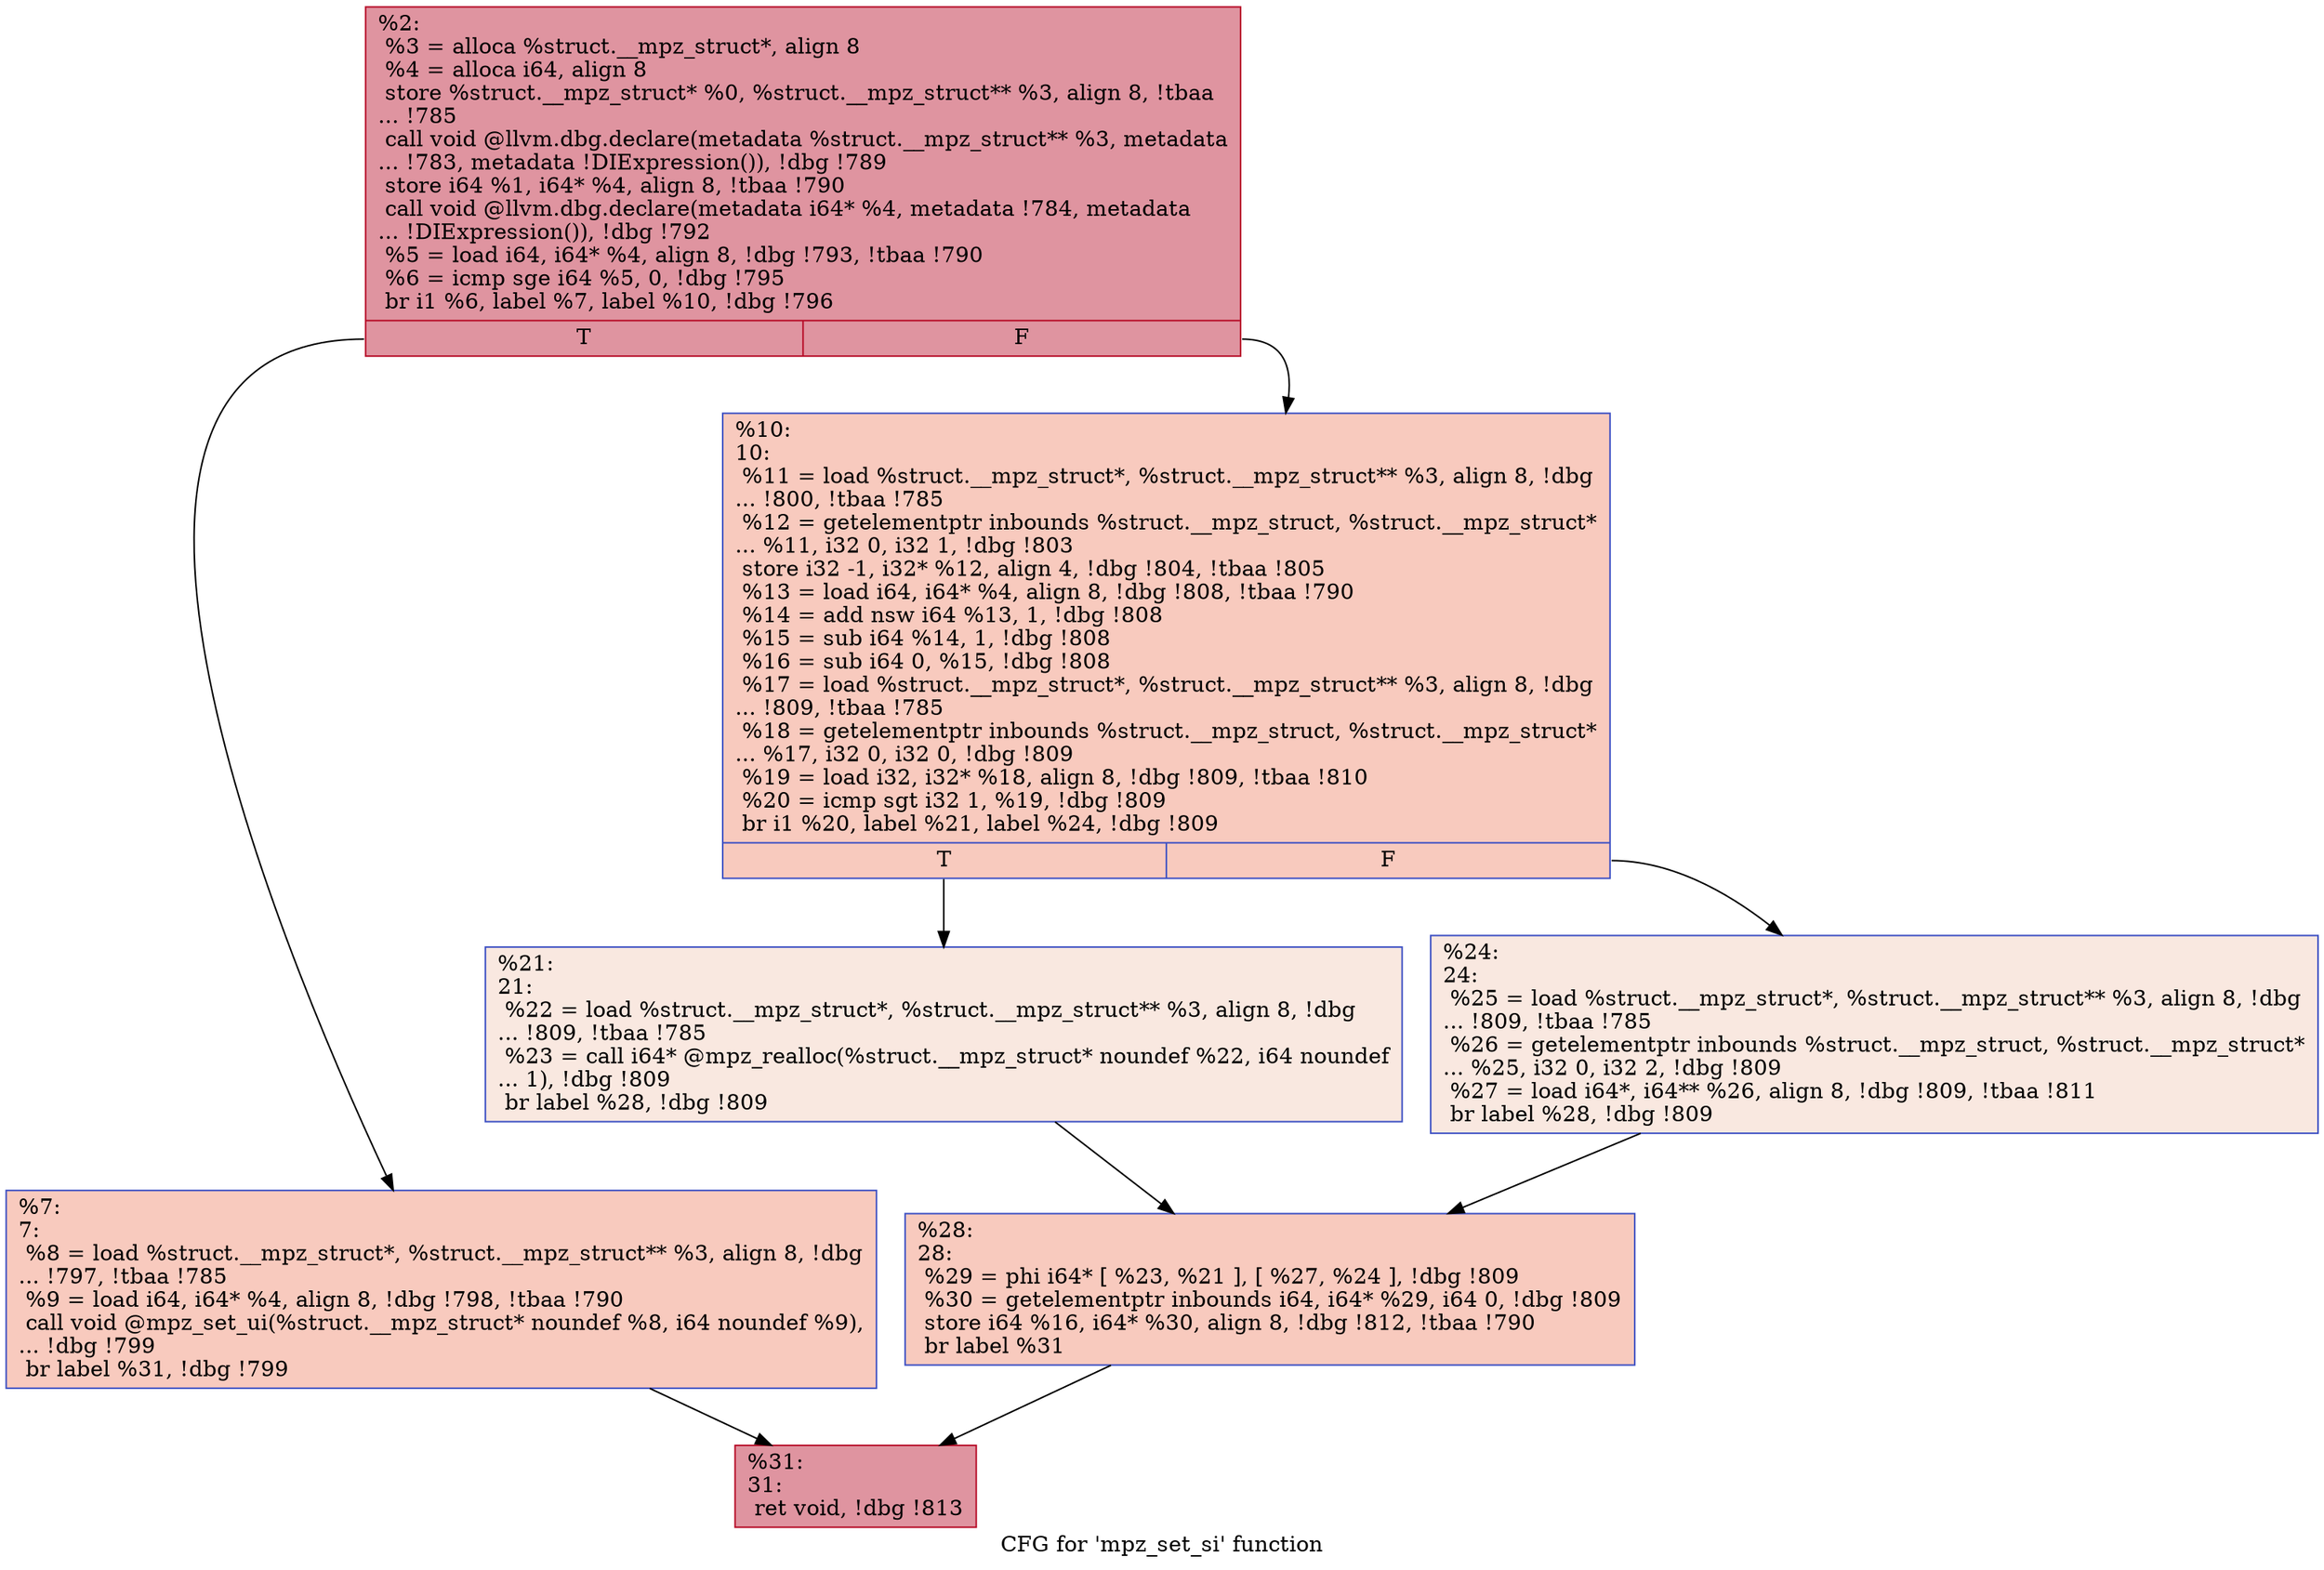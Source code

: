 digraph "CFG for 'mpz_set_si' function" {
	label="CFG for 'mpz_set_si' function";

	Node0x1a17770 [shape=record,color="#b70d28ff", style=filled, fillcolor="#b70d2870",label="{%2:\l  %3 = alloca %struct.__mpz_struct*, align 8\l  %4 = alloca i64, align 8\l  store %struct.__mpz_struct* %0, %struct.__mpz_struct** %3, align 8, !tbaa\l... !785\l  call void @llvm.dbg.declare(metadata %struct.__mpz_struct** %3, metadata\l... !783, metadata !DIExpression()), !dbg !789\l  store i64 %1, i64* %4, align 8, !tbaa !790\l  call void @llvm.dbg.declare(metadata i64* %4, metadata !784, metadata\l... !DIExpression()), !dbg !792\l  %5 = load i64, i64* %4, align 8, !dbg !793, !tbaa !790\l  %6 = icmp sge i64 %5, 0, !dbg !795\l  br i1 %6, label %7, label %10, !dbg !796\l|{<s0>T|<s1>F}}"];
	Node0x1a17770:s0 -> Node0x1a17800;
	Node0x1a17770:s1 -> Node0x1a17850;
	Node0x1a17800 [shape=record,color="#3d50c3ff", style=filled, fillcolor="#ef886b70",label="{%7:\l7:                                                \l  %8 = load %struct.__mpz_struct*, %struct.__mpz_struct** %3, align 8, !dbg\l... !797, !tbaa !785\l  %9 = load i64, i64* %4, align 8, !dbg !798, !tbaa !790\l  call void @mpz_set_ui(%struct.__mpz_struct* noundef %8, i64 noundef %9),\l... !dbg !799\l  br label %31, !dbg !799\l}"];
	Node0x1a17800 -> Node0x1a17990;
	Node0x1a17850 [shape=record,color="#3d50c3ff", style=filled, fillcolor="#ef886b70",label="{%10:\l10:                                               \l  %11 = load %struct.__mpz_struct*, %struct.__mpz_struct** %3, align 8, !dbg\l... !800, !tbaa !785\l  %12 = getelementptr inbounds %struct.__mpz_struct, %struct.__mpz_struct*\l... %11, i32 0, i32 1, !dbg !803\l  store i32 -1, i32* %12, align 4, !dbg !804, !tbaa !805\l  %13 = load i64, i64* %4, align 8, !dbg !808, !tbaa !790\l  %14 = add nsw i64 %13, 1, !dbg !808\l  %15 = sub i64 %14, 1, !dbg !808\l  %16 = sub i64 0, %15, !dbg !808\l  %17 = load %struct.__mpz_struct*, %struct.__mpz_struct** %3, align 8, !dbg\l... !809, !tbaa !785\l  %18 = getelementptr inbounds %struct.__mpz_struct, %struct.__mpz_struct*\l... %17, i32 0, i32 0, !dbg !809\l  %19 = load i32, i32* %18, align 8, !dbg !809, !tbaa !810\l  %20 = icmp sgt i32 1, %19, !dbg !809\l  br i1 %20, label %21, label %24, !dbg !809\l|{<s0>T|<s1>F}}"];
	Node0x1a17850:s0 -> Node0x1a178a0;
	Node0x1a17850:s1 -> Node0x1a178f0;
	Node0x1a178a0 [shape=record,color="#3d50c3ff", style=filled, fillcolor="#f1ccb870",label="{%21:\l21:                                               \l  %22 = load %struct.__mpz_struct*, %struct.__mpz_struct** %3, align 8, !dbg\l... !809, !tbaa !785\l  %23 = call i64* @mpz_realloc(%struct.__mpz_struct* noundef %22, i64 noundef\l... 1), !dbg !809\l  br label %28, !dbg !809\l}"];
	Node0x1a178a0 -> Node0x1a17940;
	Node0x1a178f0 [shape=record,color="#3d50c3ff", style=filled, fillcolor="#f1ccb870",label="{%24:\l24:                                               \l  %25 = load %struct.__mpz_struct*, %struct.__mpz_struct** %3, align 8, !dbg\l... !809, !tbaa !785\l  %26 = getelementptr inbounds %struct.__mpz_struct, %struct.__mpz_struct*\l... %25, i32 0, i32 2, !dbg !809\l  %27 = load i64*, i64** %26, align 8, !dbg !809, !tbaa !811\l  br label %28, !dbg !809\l}"];
	Node0x1a178f0 -> Node0x1a17940;
	Node0x1a17940 [shape=record,color="#3d50c3ff", style=filled, fillcolor="#ef886b70",label="{%28:\l28:                                               \l  %29 = phi i64* [ %23, %21 ], [ %27, %24 ], !dbg !809\l  %30 = getelementptr inbounds i64, i64* %29, i64 0, !dbg !809\l  store i64 %16, i64* %30, align 8, !dbg !812, !tbaa !790\l  br label %31\l}"];
	Node0x1a17940 -> Node0x1a17990;
	Node0x1a17990 [shape=record,color="#b70d28ff", style=filled, fillcolor="#b70d2870",label="{%31:\l31:                                               \l  ret void, !dbg !813\l}"];
}

